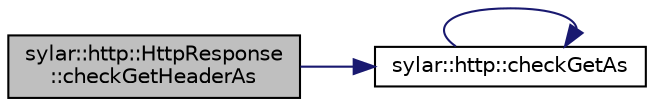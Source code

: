 digraph "sylar::http::HttpResponse::checkGetHeaderAs"
{
 // LATEX_PDF_SIZE
  edge [fontname="Helvetica",fontsize="10",labelfontname="Helvetica",labelfontsize="10"];
  node [fontname="Helvetica",fontsize="10",shape=record];
  rankdir="LR";
  Node1 [label="sylar::http::HttpResponse\l::checkGetHeaderAs",height=0.2,width=0.4,color="black", fillcolor="grey75", style="filled", fontcolor="black",tooltip="检查并获取响应头部参数"];
  Node1 -> Node2 [color="midnightblue",fontsize="10",style="solid",fontname="Helvetica"];
  Node2 [label="sylar::http::checkGetAs",height=0.2,width=0.4,color="black", fillcolor="white", style="filled",URL="$http_8h.html#ae706fa797ef4b8066246dccc0a905f46",tooltip="获取Map中的key值,并转成对应类型,返回是否成功"];
  Node2 -> Node2 [color="midnightblue",fontsize="10",style="solid",fontname="Helvetica"];
}
